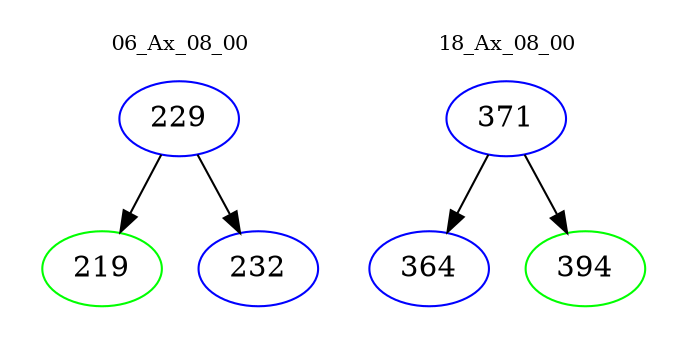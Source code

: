 digraph{
subgraph cluster_0 {
color = white
label = "06_Ax_08_00";
fontsize=10;
T0_229 [label="229", color="blue"]
T0_229 -> T0_219 [color="black"]
T0_219 [label="219", color="green"]
T0_229 -> T0_232 [color="black"]
T0_232 [label="232", color="blue"]
}
subgraph cluster_1 {
color = white
label = "18_Ax_08_00";
fontsize=10;
T1_371 [label="371", color="blue"]
T1_371 -> T1_364 [color="black"]
T1_364 [label="364", color="blue"]
T1_371 -> T1_394 [color="black"]
T1_394 [label="394", color="green"]
}
}
